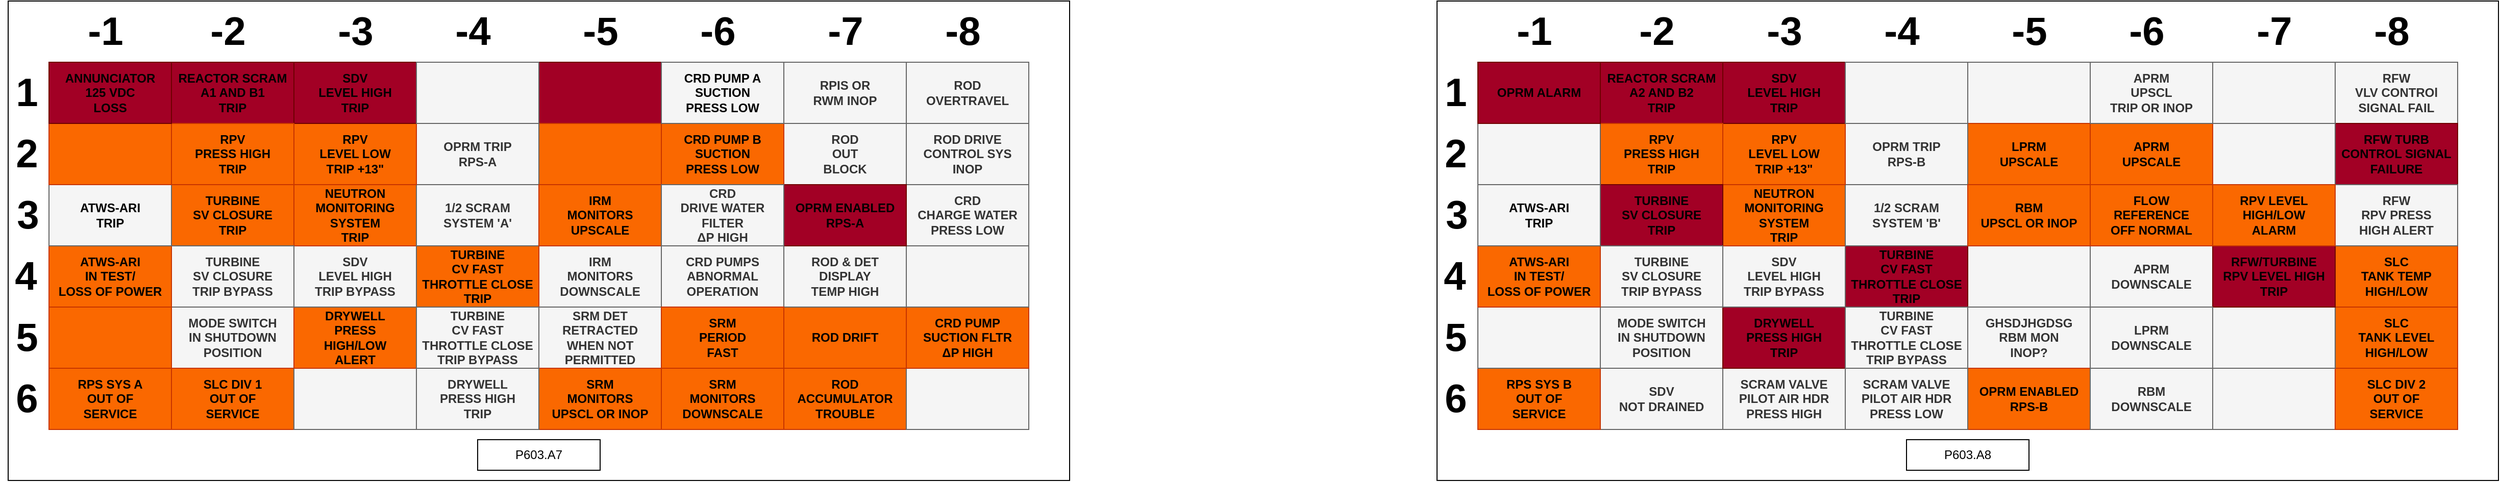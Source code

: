 <mxfile version="24.2.5" type="device">
  <diagram name="Page-1" id="h8Bcf1s3tBFt2Pz8XJp2">
    <mxGraphModel dx="1233" dy="720" grid="1" gridSize="10" guides="1" tooltips="1" connect="1" arrows="1" fold="1" page="1" pageScale="1" pageWidth="850" pageHeight="1100" math="0" shadow="0">
      <root>
        <mxCell id="0" />
        <mxCell id="1" parent="0" />
        <mxCell id="2YqUbFD5odln5tQl_1zN-1" value="" style="rounded=0;whiteSpace=wrap;html=1;" vertex="1" parent="1">
          <mxGeometry x="588" y="350" width="1040" height="470" as="geometry" />
        </mxCell>
        <mxCell id="2YqUbFD5odln5tQl_1zN-2" value="SRM DET&lt;div&gt;RETRACTED&lt;/div&gt;&lt;div&gt;WHEN NOT&lt;/div&gt;&lt;div&gt;PERMITTED&lt;/div&gt;" style="rounded=0;whiteSpace=wrap;html=1;fillColor=#f5f5f5;fontColor=#333333;strokeColor=#666666;labelBackgroundColor=none;fontSize=12;fontFamily=Helvetica;fontStyle=1" vertex="1" parent="1">
          <mxGeometry x="1108" y="650" width="120" height="60" as="geometry" />
        </mxCell>
        <mxCell id="2YqUbFD5odln5tQl_1zN-3" value="ROD&lt;div&gt;OVERTRAVEL&lt;/div&gt;" style="rounded=0;whiteSpace=wrap;html=1;fillColor=#f5f5f5;fontColor=#333333;strokeColor=#666666;labelBackgroundColor=none;fontSize=12;fontFamily=Helvetica;fontStyle=1" vertex="1" parent="1">
          <mxGeometry x="1468" y="410" width="120" height="60" as="geometry" />
        </mxCell>
        <mxCell id="2YqUbFD5odln5tQl_1zN-4" value="ROD&lt;div&gt;ACCUMULATOR&lt;/div&gt;&lt;div&gt;TROUBLE&lt;/div&gt;" style="rounded=0;whiteSpace=wrap;html=1;fillColor=#fa6800;fontColor=#000000;strokeColor=#C73500;labelBackgroundColor=none;fontSize=12;fontFamily=Helvetica;fontStyle=1" vertex="1" parent="1">
          <mxGeometry x="1348" y="710" width="120" height="60" as="geometry" />
        </mxCell>
        <mxCell id="2YqUbFD5odln5tQl_1zN-5" value="-1" style="text;html=1;align=center;verticalAlign=middle;resizable=0;points=[];autosize=1;strokeColor=none;fillColor=none;fontSize=39;fontStyle=1" vertex="1" parent="1">
          <mxGeometry x="653" y="350" width="60" height="60" as="geometry" />
        </mxCell>
        <mxCell id="2YqUbFD5odln5tQl_1zN-6" value="-2" style="text;html=1;align=center;verticalAlign=middle;resizable=0;points=[];autosize=1;strokeColor=none;fillColor=none;fontSize=39;fontStyle=1" vertex="1" parent="1">
          <mxGeometry x="773" y="350" width="60" height="60" as="geometry" />
        </mxCell>
        <mxCell id="2YqUbFD5odln5tQl_1zN-7" value="-3" style="text;html=1;align=center;verticalAlign=middle;resizable=0;points=[];autosize=1;strokeColor=none;fillColor=none;fontSize=39;fontStyle=1" vertex="1" parent="1">
          <mxGeometry x="898" y="350" width="60" height="60" as="geometry" />
        </mxCell>
        <mxCell id="2YqUbFD5odln5tQl_1zN-8" value="-4" style="text;html=1;align=center;verticalAlign=middle;resizable=0;points=[];autosize=1;strokeColor=none;fillColor=none;fontSize=39;fontStyle=1" vertex="1" parent="1">
          <mxGeometry x="1013" y="350" width="60" height="60" as="geometry" />
        </mxCell>
        <mxCell id="2YqUbFD5odln5tQl_1zN-9" value="-5" style="text;html=1;align=center;verticalAlign=middle;resizable=0;points=[];autosize=1;strokeColor=none;fillColor=none;fontSize=39;fontStyle=1" vertex="1" parent="1">
          <mxGeometry x="1138" y="350" width="60" height="60" as="geometry" />
        </mxCell>
        <mxCell id="2YqUbFD5odln5tQl_1zN-10" value="-6" style="text;html=1;align=center;verticalAlign=middle;resizable=0;points=[];autosize=1;strokeColor=none;fillColor=none;fontSize=39;fontStyle=1" vertex="1" parent="1">
          <mxGeometry x="1253" y="350" width="60" height="60" as="geometry" />
        </mxCell>
        <mxCell id="2YqUbFD5odln5tQl_1zN-11" value="-7" style="text;html=1;align=center;verticalAlign=middle;resizable=0;points=[];autosize=1;strokeColor=none;fillColor=none;fontSize=39;fontStyle=1" vertex="1" parent="1">
          <mxGeometry x="1378" y="350" width="60" height="60" as="geometry" />
        </mxCell>
        <mxCell id="2YqUbFD5odln5tQl_1zN-12" value="-8" style="text;html=1;align=center;verticalAlign=middle;resizable=0;points=[];autosize=1;strokeColor=none;fillColor=none;fontSize=39;fontStyle=1" vertex="1" parent="1">
          <mxGeometry x="1493" y="350" width="60" height="60" as="geometry" />
        </mxCell>
        <mxCell id="2YqUbFD5odln5tQl_1zN-13" value="1" style="text;html=1;align=center;verticalAlign=middle;resizable=0;points=[];autosize=1;strokeColor=none;fillColor=none;fontSize=39;fontStyle=1" vertex="1" parent="1">
          <mxGeometry x="581" y="410" width="50" height="60" as="geometry" />
        </mxCell>
        <mxCell id="2YqUbFD5odln5tQl_1zN-14" value="2" style="text;html=1;align=center;verticalAlign=middle;resizable=0;points=[];autosize=1;strokeColor=none;fillColor=none;fontSize=39;fontStyle=1" vertex="1" parent="1">
          <mxGeometry x="581" y="470" width="50" height="60" as="geometry" />
        </mxCell>
        <mxCell id="2YqUbFD5odln5tQl_1zN-15" value="3" style="text;html=1;align=center;verticalAlign=middle;resizable=0;points=[];autosize=1;strokeColor=none;fillColor=none;fontSize=39;fontStyle=1" vertex="1" parent="1">
          <mxGeometry x="582" y="530" width="50" height="60" as="geometry" />
        </mxCell>
        <mxCell id="2YqUbFD5odln5tQl_1zN-16" value="4" style="text;html=1;align=center;verticalAlign=middle;resizable=0;points=[];autosize=1;strokeColor=none;fillColor=none;fontSize=39;fontStyle=1" vertex="1" parent="1">
          <mxGeometry x="580" y="590" width="50" height="60" as="geometry" />
        </mxCell>
        <mxCell id="2YqUbFD5odln5tQl_1zN-17" value="5" style="text;html=1;align=center;verticalAlign=middle;resizable=0;points=[];autosize=1;strokeColor=none;fillColor=none;fontSize=39;fontStyle=1" vertex="1" parent="1">
          <mxGeometry x="581" y="650" width="50" height="60" as="geometry" />
        </mxCell>
        <mxCell id="2YqUbFD5odln5tQl_1zN-18" value="6" style="text;html=1;align=center;verticalAlign=middle;resizable=0;points=[];autosize=1;strokeColor=none;fillColor=none;fontSize=39;fontStyle=1" vertex="1" parent="1">
          <mxGeometry x="581" y="710" width="50" height="60" as="geometry" />
        </mxCell>
        <mxCell id="2YqUbFD5odln5tQl_1zN-19" value="P603.A7" style="rounded=0;whiteSpace=wrap;html=1;" vertex="1" parent="1">
          <mxGeometry x="1048" y="780" width="120" height="30" as="geometry" />
        </mxCell>
        <mxCell id="2YqUbFD5odln5tQl_1zN-20" value="" style="rounded=0;whiteSpace=wrap;html=1;fillColor=#f5f5f5;fontColor=#333333;strokeColor=#666666;labelBackgroundColor=none;fontSize=12;fontFamily=Helvetica;fontStyle=1" vertex="1" parent="1">
          <mxGeometry x="1468" y="710" width="120" height="60" as="geometry" />
        </mxCell>
        <mxCell id="2YqUbFD5odln5tQl_1zN-21" value="CRD PUMP&lt;div&gt;SUCTION FLTR&lt;/div&gt;&lt;div&gt;ΔP HIGH&lt;br&gt;&lt;/div&gt;" style="rounded=0;whiteSpace=wrap;html=1;fillColor=#fa6800;fontColor=#000000;strokeColor=#C73500;labelBackgroundColor=none;fontSize=12;fontFamily=Helvetica;fontStyle=1" vertex="1" parent="1">
          <mxGeometry x="1468" y="650" width="120" height="60" as="geometry" />
        </mxCell>
        <mxCell id="2YqUbFD5odln5tQl_1zN-22" value="" style="rounded=0;whiteSpace=wrap;html=1;fillColor=#f5f5f5;fontColor=#333333;strokeColor=#666666;labelBackgroundColor=none;fontSize=12;fontFamily=Helvetica;fontStyle=1" vertex="1" parent="1">
          <mxGeometry x="1468" y="590" width="120" height="60" as="geometry" />
        </mxCell>
        <mxCell id="2YqUbFD5odln5tQl_1zN-23" value="ROD DRIFT" style="rounded=0;whiteSpace=wrap;html=1;fillColor=#fa6800;fontColor=#000000;strokeColor=#C73500;labelBackgroundColor=none;fontSize=12;fontFamily=Helvetica;fontStyle=1" vertex="1" parent="1">
          <mxGeometry x="1348" y="650" width="120" height="60" as="geometry" />
        </mxCell>
        <mxCell id="2YqUbFD5odln5tQl_1zN-24" value="CRD PUMPS&lt;div&gt;ABNORMAL&lt;/div&gt;&lt;div&gt;OPERATION&lt;/div&gt;" style="rounded=0;whiteSpace=wrap;html=1;fillColor=#f5f5f5;fontColor=#333333;strokeColor=#666666;labelBackgroundColor=none;fontSize=12;fontFamily=Helvetica;fontStyle=1" vertex="1" parent="1">
          <mxGeometry x="1228" y="590" width="120" height="60" as="geometry" />
        </mxCell>
        <mxCell id="2YqUbFD5odln5tQl_1zN-25" value="ROD &amp;amp; DET&lt;div&gt;DISPLAY&lt;/div&gt;&lt;div&gt;TEMP HIGH&lt;/div&gt;" style="rounded=0;whiteSpace=wrap;html=1;fillColor=#f5f5f5;fontColor=#333333;strokeColor=#666666;labelBackgroundColor=none;fontSize=12;fontFamily=Helvetica;fontStyle=1" vertex="1" parent="1">
          <mxGeometry x="1348" y="590" width="120" height="60" as="geometry" />
        </mxCell>
        <mxCell id="2YqUbFD5odln5tQl_1zN-26" value="ROD DRIVE&lt;div&gt;CONTROL SYS&lt;/div&gt;&lt;div&gt;INOP&lt;/div&gt;" style="rounded=0;whiteSpace=wrap;html=1;fillColor=#f5f5f5;fontColor=#333333;strokeColor=#666666;labelBackgroundColor=none;fontSize=12;fontFamily=Helvetica;fontStyle=1" vertex="1" parent="1">
          <mxGeometry x="1468" y="470" width="120" height="60" as="geometry" />
        </mxCell>
        <mxCell id="2YqUbFD5odln5tQl_1zN-27" value="ROD&lt;div&gt;OUT&lt;/div&gt;&lt;div&gt;BLOCK&lt;/div&gt;" style="rounded=0;whiteSpace=wrap;html=1;fillColor=#f5f5f5;fontColor=#333333;strokeColor=#666666;labelBackgroundColor=none;fontSize=12;fontFamily=Helvetica;fontStyle=1" vertex="1" parent="1">
          <mxGeometry x="1348" y="470" width="120" height="60" as="geometry" />
        </mxCell>
        <mxCell id="2YqUbFD5odln5tQl_1zN-28" value="CRD PUMP B&lt;div&gt;SUCTION&lt;/div&gt;&lt;div&gt;PRESS LOW&lt;/div&gt;" style="rounded=0;whiteSpace=wrap;html=1;fillColor=#fa6800;fontColor=#000000;strokeColor=#C73500;labelBackgroundColor=none;fontSize=12;fontFamily=Helvetica;fontStyle=1" vertex="1" parent="1">
          <mxGeometry x="1228" y="470" width="120" height="60" as="geometry" />
        </mxCell>
        <mxCell id="2YqUbFD5odln5tQl_1zN-29" value="CRD&lt;div&gt;CHARGE WATER&lt;/div&gt;&lt;div&gt;PRESS LOW&lt;/div&gt;" style="rounded=0;whiteSpace=wrap;html=1;fillColor=#f5f5f5;fontColor=#333333;strokeColor=#666666;labelBackgroundColor=none;fontSize=12;fontFamily=Helvetica;fontStyle=1" vertex="1" parent="1">
          <mxGeometry x="1468" y="530" width="120" height="60" as="geometry" />
        </mxCell>
        <mxCell id="2YqUbFD5odln5tQl_1zN-30" value="RPIS OR&lt;div&gt;RWM INOP&lt;/div&gt;" style="rounded=0;whiteSpace=wrap;html=1;fillColor=#f5f5f5;fontColor=#333333;strokeColor=#666666;labelBackgroundColor=none;fontSize=12;fontFamily=Helvetica;fontStyle=1" vertex="1" parent="1">
          <mxGeometry x="1348" y="410" width="120" height="60" as="geometry" />
        </mxCell>
        <mxCell id="2YqUbFD5odln5tQl_1zN-31" value="" style="rounded=0;whiteSpace=wrap;html=1;fillColor=#a20025;fontColor=#000000;strokeColor=#6F0000;labelBackgroundColor=none;fontSize=12;fontFamily=Helvetica;fontStyle=1" vertex="1" parent="1">
          <mxGeometry x="1108" y="410" width="120" height="60" as="geometry" />
        </mxCell>
        <mxCell id="2YqUbFD5odln5tQl_1zN-32" value="" style="rounded=0;whiteSpace=wrap;html=1;fillColor=#fa6800;fontColor=#000000;strokeColor=#C73500;labelBackgroundColor=none;fontSize=12;fontFamily=Helvetica;fontStyle=1" vertex="1" parent="1">
          <mxGeometry x="1108" y="470" width="120" height="60" as="geometry" />
        </mxCell>
        <mxCell id="2YqUbFD5odln5tQl_1zN-33" value="OPRM ENABLED&lt;div&gt;RPS-A&lt;/div&gt;" style="rounded=0;whiteSpace=wrap;html=1;fillColor=#a20025;fontColor=#000000;strokeColor=#6F0000;labelBackgroundColor=none;fontSize=12;fontFamily=Helvetica;fontStyle=1" vertex="1" parent="1">
          <mxGeometry x="1348" y="530" width="120" height="60" as="geometry" />
        </mxCell>
        <mxCell id="2YqUbFD5odln5tQl_1zN-34" value="SRM&lt;div&gt;MONITORS&lt;/div&gt;&lt;div&gt;UPSCL OR INOP&lt;/div&gt;" style="rounded=0;whiteSpace=wrap;html=1;fillColor=#fa6800;fontColor=#000000;strokeColor=#C73500;labelBackgroundColor=none;fontSize=12;fontFamily=Helvetica;fontStyle=1" vertex="1" parent="1">
          <mxGeometry x="1108" y="710" width="120" height="60" as="geometry" />
        </mxCell>
        <mxCell id="2YqUbFD5odln5tQl_1zN-35" value="&lt;span style=&quot;color: rgb(0, 0, 0);&quot;&gt;CRD PUMP A&lt;/span&gt;&lt;div style=&quot;color: rgb(0, 0, 0);&quot;&gt;SUCTION&lt;/div&gt;&lt;div style=&quot;color: rgb(0, 0, 0);&quot;&gt;PRESS LOW&lt;/div&gt;" style="rounded=0;whiteSpace=wrap;html=1;fillColor=#f5f5f5;fontColor=#333333;strokeColor=#666666;labelBackgroundColor=none;fontSize=12;fontFamily=Helvetica;fontStyle=1" vertex="1" parent="1">
          <mxGeometry x="1228" y="410" width="120" height="60" as="geometry" />
        </mxCell>
        <mxCell id="2YqUbFD5odln5tQl_1zN-36" value="SRM&lt;div&gt;MONITORS&lt;/div&gt;&lt;div&gt;DOWNSCALE&lt;/div&gt;" style="rounded=0;whiteSpace=wrap;html=1;fillColor=#fa6800;fontColor=#000000;strokeColor=#C73500;labelBackgroundColor=none;fontSize=12;fontFamily=Helvetica;fontStyle=1" vertex="1" parent="1">
          <mxGeometry x="1228" y="710" width="120" height="60" as="geometry" />
        </mxCell>
        <mxCell id="2YqUbFD5odln5tQl_1zN-37" value="IRM&lt;div&gt;MONITORS&lt;/div&gt;&lt;div&gt;DOWNSCALE&lt;/div&gt;" style="rounded=0;whiteSpace=wrap;html=1;fillColor=#f5f5f5;fontColor=#333333;strokeColor=#666666;labelBackgroundColor=none;fontSize=12;fontFamily=Helvetica;fontStyle=1" vertex="1" parent="1">
          <mxGeometry x="1108" y="590" width="120" height="60" as="geometry" />
        </mxCell>
        <mxCell id="2YqUbFD5odln5tQl_1zN-38" value="DRYWELL&lt;div&gt;PRESS HIGH&lt;/div&gt;&lt;div&gt;TRIP&lt;/div&gt;" style="rounded=0;whiteSpace=wrap;html=1;fillColor=#f5f5f5;fontColor=#333333;strokeColor=#666666;labelBackgroundColor=none;fontSize=12;fontFamily=Helvetica;fontStyle=1" vertex="1" parent="1">
          <mxGeometry x="988" y="710" width="120" height="60" as="geometry" />
        </mxCell>
        <mxCell id="2YqUbFD5odln5tQl_1zN-39" value="MODE SWITCH&lt;div&gt;IN SHUTDOWN&lt;/div&gt;&lt;div&gt;POSITION&lt;/div&gt;" style="rounded=0;whiteSpace=wrap;html=1;fillColor=#f5f5f5;fontColor=#333333;strokeColor=#666666;labelBackgroundColor=none;fontSize=12;fontFamily=Helvetica;fontStyle=1" vertex="1" parent="1">
          <mxGeometry x="748" y="650" width="120" height="60" as="geometry" />
        </mxCell>
        <mxCell id="2YqUbFD5odln5tQl_1zN-40" value="SLC DIV 1&lt;div&gt;OUT OF&lt;/div&gt;&lt;div&gt;SERVICE&lt;/div&gt;" style="rounded=0;whiteSpace=wrap;html=1;fillColor=#fa6800;fontColor=#000000;strokeColor=#C73500;labelBackgroundColor=none;fontSize=12;fontFamily=Helvetica;fontStyle=1" vertex="1" parent="1">
          <mxGeometry x="748" y="710" width="120" height="60" as="geometry" />
        </mxCell>
        <mxCell id="2YqUbFD5odln5tQl_1zN-41" value="RPS SYS A&lt;div&gt;OUT OF&lt;/div&gt;&lt;div&gt;SERVICE&lt;/div&gt;" style="rounded=0;whiteSpace=wrap;html=1;fillColor=#fa6800;fontColor=#000000;strokeColor=#C73500;labelBackgroundColor=none;fontSize=12;fontFamily=Helvetica;fontStyle=1" vertex="1" parent="1">
          <mxGeometry x="628" y="710" width="120" height="60" as="geometry" />
        </mxCell>
        <mxCell id="2YqUbFD5odln5tQl_1zN-42" value="" style="rounded=0;whiteSpace=wrap;html=1;fillColor=#fa6800;fontColor=#000000;strokeColor=#C73500;labelBackgroundColor=none;fontSize=12;fontFamily=Helvetica;fontStyle=1" vertex="1" parent="1">
          <mxGeometry x="628" y="650" width="120" height="60" as="geometry" />
        </mxCell>
        <mxCell id="2YqUbFD5odln5tQl_1zN-43" value="" style="rounded=0;whiteSpace=wrap;html=1;fillColor=#f5f5f5;fontColor=#333333;strokeColor=#666666;labelBackgroundColor=none;fontSize=12;fontFamily=Helvetica;fontStyle=1" vertex="1" parent="1">
          <mxGeometry x="868" y="710" width="120" height="60" as="geometry" />
        </mxCell>
        <mxCell id="2YqUbFD5odln5tQl_1zN-44" value="DRYWELL&lt;br&gt;PRESS&lt;div&gt;HIGH/LOW&lt;/div&gt;&lt;div&gt;ALERT&lt;/div&gt;" style="rounded=0;whiteSpace=wrap;html=1;fillColor=#fa6800;fontColor=#000000;strokeColor=#C73500;labelBackgroundColor=none;fontSize=12;fontFamily=Helvetica;fontStyle=1" vertex="1" parent="1">
          <mxGeometry x="868" y="650" width="120" height="60" as="geometry" />
        </mxCell>
        <mxCell id="2YqUbFD5odln5tQl_1zN-45" value="TURBINE&lt;div&gt;CV FAST&lt;/div&gt;&lt;div&gt;THROTTLE CLOSE&lt;/div&gt;&lt;div&gt;TRIP&lt;/div&gt;" style="rounded=0;whiteSpace=wrap;html=1;fillColor=#fa6800;fontColor=#000000;strokeColor=#C73500;labelBackgroundColor=none;fontSize=12;fontFamily=Helvetica;fontStyle=1" vertex="1" parent="1">
          <mxGeometry x="988" y="590" width="120" height="60" as="geometry" />
        </mxCell>
        <mxCell id="2YqUbFD5odln5tQl_1zN-46" value="SDV&lt;div&gt;LEVEL HIGH&lt;/div&gt;&lt;div&gt;TRIP BYPASS&lt;/div&gt;" style="rounded=0;whiteSpace=wrap;html=1;fillColor=#f5f5f5;fontColor=#333333;strokeColor=#666666;labelBackgroundColor=none;fontSize=12;fontFamily=Helvetica;fontStyle=1" vertex="1" parent="1">
          <mxGeometry x="868" y="590" width="120" height="60" as="geometry" />
        </mxCell>
        <mxCell id="2YqUbFD5odln5tQl_1zN-47" value="NEUTRON&lt;div&gt;MONITORING&lt;/div&gt;&lt;div&gt;SYSTEM&lt;/div&gt;&lt;div&gt;TRIP&lt;/div&gt;" style="rounded=0;whiteSpace=wrap;html=1;fillColor=#fa6800;fontColor=#000000;strokeColor=#C73500;labelBackgroundColor=none;fontSize=12;fontFamily=Helvetica;fontStyle=1" vertex="1" parent="1">
          <mxGeometry x="868" y="530" width="120" height="60" as="geometry" />
        </mxCell>
        <mxCell id="2YqUbFD5odln5tQl_1zN-48" value="1/2 SCRAM&lt;div&gt;SYSTEM &#39;A&#39;&lt;/div&gt;" style="rounded=0;whiteSpace=wrap;html=1;fillColor=#f5f5f5;fontColor=#333333;strokeColor=#666666;labelBackgroundColor=none;fontSize=12;fontFamily=Helvetica;fontStyle=1" vertex="1" parent="1">
          <mxGeometry x="988" y="530" width="120" height="60" as="geometry" />
        </mxCell>
        <mxCell id="2YqUbFD5odln5tQl_1zN-49" value="OPRM TRIP&lt;div&gt;RPS-A&lt;/div&gt;" style="rounded=0;whiteSpace=wrap;html=1;fillColor=#f5f5f5;fontColor=#333333;strokeColor=#666666;labelBackgroundColor=none;fontSize=12;fontFamily=Helvetica;fontStyle=1" vertex="1" parent="1">
          <mxGeometry x="988" y="470" width="120" height="60" as="geometry" />
        </mxCell>
        <mxCell id="2YqUbFD5odln5tQl_1zN-50" value="RPV&lt;div&gt;LEVEL LOW&lt;/div&gt;&lt;div&gt;TRIP +13&quot;&lt;/div&gt;" style="rounded=0;whiteSpace=wrap;html=1;fillColor=#fa6800;fontColor=#000000;strokeColor=#C73500;labelBackgroundColor=none;fontSize=12;fontFamily=Helvetica;fontStyle=1" vertex="1" parent="1">
          <mxGeometry x="868" y="470" width="120" height="60" as="geometry" />
        </mxCell>
        <mxCell id="2YqUbFD5odln5tQl_1zN-51" value="SDV&lt;div&gt;LEVEL HIGH&lt;/div&gt;&lt;div&gt;TRIP&lt;/div&gt;" style="rounded=0;whiteSpace=wrap;html=1;fillColor=#a20025;fontColor=#000000;strokeColor=#6F0000;labelBackgroundColor=none;fontSize=12;fontFamily=Helvetica;fontStyle=1" vertex="1" parent="1">
          <mxGeometry x="868" y="410" width="120" height="60" as="geometry" />
        </mxCell>
        <mxCell id="2YqUbFD5odln5tQl_1zN-52" value="" style="rounded=0;whiteSpace=wrap;html=1;fillColor=#f5f5f5;fontColor=#333333;strokeColor=#666666;labelBackgroundColor=none;fontSize=12;fontFamily=Helvetica;fontStyle=1" vertex="1" parent="1">
          <mxGeometry x="988" y="410" width="120" height="60" as="geometry" />
        </mxCell>
        <mxCell id="2YqUbFD5odln5tQl_1zN-53" value="REACTOR SCRAM&lt;div&gt;A1 AND B1&lt;/div&gt;&lt;div&gt;TRIP&lt;/div&gt;" style="rounded=0;whiteSpace=wrap;html=1;fillColor=#a20025;fontColor=#000000;strokeColor=#6F0000;labelBackgroundColor=none;fontSize=12;fontFamily=Helvetica;fontStyle=1" vertex="1" parent="1">
          <mxGeometry x="748" y="410" width="120" height="60" as="geometry" />
        </mxCell>
        <mxCell id="2YqUbFD5odln5tQl_1zN-54" value="RPV&lt;div&gt;PRESS HIGH&lt;/div&gt;&lt;div&gt;TRIP&lt;/div&gt;" style="rounded=0;whiteSpace=wrap;html=1;fillColor=#fa6800;fontColor=#000000;strokeColor=#C73500;labelBackgroundColor=none;fontSize=12;fontFamily=Helvetica;fontStyle=1" vertex="1" parent="1">
          <mxGeometry x="748" y="470" width="120" height="60" as="geometry" />
        </mxCell>
        <mxCell id="2YqUbFD5odln5tQl_1zN-55" value="TURBINE&lt;div&gt;SV CLOSURE&lt;br&gt;&lt;span style=&quot;background-color: initial;&quot;&gt;TRIP&lt;/span&gt;&lt;/div&gt;" style="rounded=0;whiteSpace=wrap;html=1;fillColor=#fa6800;fontColor=#000000;strokeColor=#C73500;labelBackgroundColor=none;fontSize=12;fontFamily=Helvetica;fontStyle=1" vertex="1" parent="1">
          <mxGeometry x="748" y="530" width="120" height="60" as="geometry" />
        </mxCell>
        <mxCell id="2YqUbFD5odln5tQl_1zN-56" value="TURBINE&lt;div&gt;SV CLOSURE&lt;br&gt;&lt;span style=&quot;background-color: initial;&quot;&gt;TRIP BYPASS&lt;/span&gt;&lt;/div&gt;" style="rounded=0;whiteSpace=wrap;html=1;fillColor=#f5f5f5;fontColor=#333333;strokeColor=#666666;labelBackgroundColor=none;fontSize=12;fontFamily=Helvetica;fontStyle=1" vertex="1" parent="1">
          <mxGeometry x="748" y="590" width="120" height="60" as="geometry" />
        </mxCell>
        <mxCell id="2YqUbFD5odln5tQl_1zN-57" value="ATWS-ARI&lt;div&gt;IN TEST/&lt;/div&gt;&lt;div&gt;LOSS OF POWER&lt;/div&gt;" style="rounded=0;whiteSpace=wrap;html=1;fillColor=#fa6800;fontColor=#000000;strokeColor=#C73500;labelBackgroundColor=none;fontSize=12;fontFamily=Helvetica;fontStyle=1" vertex="1" parent="1">
          <mxGeometry x="628" y="590" width="120" height="60" as="geometry" />
        </mxCell>
        <mxCell id="2YqUbFD5odln5tQl_1zN-58" value="&lt;span style=&quot;color: rgb(0, 0, 0);&quot;&gt;ATWS-ARI&lt;/span&gt;&lt;div style=&quot;color: rgb(0, 0, 0);&quot;&gt;TRIP&lt;/div&gt;" style="rounded=0;whiteSpace=wrap;html=1;fillColor=#f5f5f5;fontColor=#333333;strokeColor=#666666;labelBackgroundColor=none;fontSize=12;fontFamily=Helvetica;fontStyle=1" vertex="1" parent="1">
          <mxGeometry x="628" y="530" width="120" height="60" as="geometry" />
        </mxCell>
        <mxCell id="2YqUbFD5odln5tQl_1zN-59" value="" style="rounded=0;whiteSpace=wrap;html=1;fillColor=#fa6800;fontColor=#000000;strokeColor=#C73500;labelBackgroundColor=none;fontSize=12;fontFamily=Helvetica;fontStyle=1" vertex="1" parent="1">
          <mxGeometry x="628" y="470" width="120" height="60" as="geometry" />
        </mxCell>
        <mxCell id="2YqUbFD5odln5tQl_1zN-60" value="ANNUNCIATOR&lt;div&gt;125 VDC&lt;/div&gt;&lt;div&gt;LOSS&lt;/div&gt;" style="rounded=0;whiteSpace=wrap;html=1;fillColor=#a20025;fontColor=#000000;strokeColor=#6F0000;labelBackgroundColor=none;fontSize=12;fontFamily=Helvetica;fontStyle=1" vertex="1" parent="1">
          <mxGeometry x="628" y="410" width="120" height="60" as="geometry" />
        </mxCell>
        <mxCell id="2YqUbFD5odln5tQl_1zN-61" value="IRM&lt;div&gt;MONITORS&lt;/div&gt;&lt;div&gt;UPSCALE&lt;/div&gt;" style="rounded=0;whiteSpace=wrap;html=1;fillColor=#fa6800;fontColor=#000000;strokeColor=#C73500;labelBackgroundColor=none;fontSize=12;fontFamily=Helvetica;fontStyle=1" vertex="1" parent="1">
          <mxGeometry x="1108" y="530" width="120" height="60" as="geometry" />
        </mxCell>
        <mxCell id="2YqUbFD5odln5tQl_1zN-62" value="SRM&lt;div&gt;PERIOD&lt;/div&gt;&lt;div&gt;FAST&lt;/div&gt;" style="rounded=0;whiteSpace=wrap;html=1;fillColor=#fa6800;fontColor=#000000;strokeColor=#C73500;labelBackgroundColor=none;fontSize=12;fontFamily=Helvetica;fontStyle=1" vertex="1" parent="1">
          <mxGeometry x="1228" y="650" width="120" height="60" as="geometry" />
        </mxCell>
        <mxCell id="2YqUbFD5odln5tQl_1zN-63" value="TURBINE&lt;div&gt;CV FAST&lt;/div&gt;&lt;div&gt;THROTTLE CLOSE&lt;/div&gt;&lt;div&gt;TRIP BYPASS&lt;/div&gt;" style="rounded=0;whiteSpace=wrap;html=1;fillColor=#f5f5f5;fontColor=#333333;strokeColor=#666666;labelBackgroundColor=none;fontSize=12;fontFamily=Helvetica;fontStyle=1" vertex="1" parent="1">
          <mxGeometry x="988" y="650" width="120" height="60" as="geometry" />
        </mxCell>
        <mxCell id="2YqUbFD5odln5tQl_1zN-64" value="CRD&lt;div&gt;DRIVE WATER&lt;/div&gt;&lt;div&gt;FILTER&lt;/div&gt;&lt;div&gt;ΔP HIGH&lt;br&gt;&lt;/div&gt;" style="rounded=0;whiteSpace=wrap;html=1;fillColor=#f5f5f5;fontColor=#333333;strokeColor=#666666;labelBackgroundColor=none;fontSize=12;fontFamily=Helvetica;fontStyle=1" vertex="1" parent="1">
          <mxGeometry x="1228" y="530" width="120" height="60" as="geometry" />
        </mxCell>
        <mxCell id="2YqUbFD5odln5tQl_1zN-65" value="" style="rounded=0;whiteSpace=wrap;html=1;" vertex="1" parent="1">
          <mxGeometry x="1988" y="350" width="1040" height="470" as="geometry" />
        </mxCell>
        <mxCell id="2YqUbFD5odln5tQl_1zN-66" value="GHSDJHGDSG&lt;div&gt;RBM MON&lt;/div&gt;&lt;div&gt;INOP?&lt;/div&gt;" style="rounded=0;whiteSpace=wrap;html=1;fillColor=#f5f5f5;fontColor=#333333;strokeColor=#666666;labelBackgroundColor=none;fontSize=12;fontFamily=Helvetica;fontStyle=1" vertex="1" parent="1">
          <mxGeometry x="2508" y="650" width="120" height="60" as="geometry" />
        </mxCell>
        <mxCell id="2YqUbFD5odln5tQl_1zN-67" value="RFW&lt;div&gt;VLV CONTROl&lt;/div&gt;&lt;div&gt;SIGNAL FAIL&lt;/div&gt;" style="rounded=0;whiteSpace=wrap;html=1;fillColor=#f5f5f5;fontColor=#333333;strokeColor=#666666;labelBackgroundColor=none;fontSize=12;fontFamily=Helvetica;fontStyle=1" vertex="1" parent="1">
          <mxGeometry x="2868" y="410" width="120" height="60" as="geometry" />
        </mxCell>
        <mxCell id="2YqUbFD5odln5tQl_1zN-68" value="" style="rounded=0;whiteSpace=wrap;html=1;fillColor=#f5f5f5;fontColor=#333333;strokeColor=#666666;labelBackgroundColor=none;fontSize=12;fontFamily=Helvetica;fontStyle=1" vertex="1" parent="1">
          <mxGeometry x="2748" y="710" width="120" height="60" as="geometry" />
        </mxCell>
        <mxCell id="2YqUbFD5odln5tQl_1zN-69" value="-1" style="text;html=1;align=center;verticalAlign=middle;resizable=0;points=[];autosize=1;strokeColor=none;fillColor=none;fontSize=39;fontStyle=1" vertex="1" parent="1">
          <mxGeometry x="2053" y="350" width="60" height="60" as="geometry" />
        </mxCell>
        <mxCell id="2YqUbFD5odln5tQl_1zN-70" value="-2" style="text;html=1;align=center;verticalAlign=middle;resizable=0;points=[];autosize=1;strokeColor=none;fillColor=none;fontSize=39;fontStyle=1" vertex="1" parent="1">
          <mxGeometry x="2173" y="350" width="60" height="60" as="geometry" />
        </mxCell>
        <mxCell id="2YqUbFD5odln5tQl_1zN-71" value="-3" style="text;html=1;align=center;verticalAlign=middle;resizable=0;points=[];autosize=1;strokeColor=none;fillColor=none;fontSize=39;fontStyle=1" vertex="1" parent="1">
          <mxGeometry x="2298" y="350" width="60" height="60" as="geometry" />
        </mxCell>
        <mxCell id="2YqUbFD5odln5tQl_1zN-72" value="-4" style="text;html=1;align=center;verticalAlign=middle;resizable=0;points=[];autosize=1;strokeColor=none;fillColor=none;fontSize=39;fontStyle=1" vertex="1" parent="1">
          <mxGeometry x="2413" y="350" width="60" height="60" as="geometry" />
        </mxCell>
        <mxCell id="2YqUbFD5odln5tQl_1zN-73" value="-5" style="text;html=1;align=center;verticalAlign=middle;resizable=0;points=[];autosize=1;strokeColor=none;fillColor=none;fontSize=39;fontStyle=1" vertex="1" parent="1">
          <mxGeometry x="2538" y="350" width="60" height="60" as="geometry" />
        </mxCell>
        <mxCell id="2YqUbFD5odln5tQl_1zN-74" value="-6" style="text;html=1;align=center;verticalAlign=middle;resizable=0;points=[];autosize=1;strokeColor=none;fillColor=none;fontSize=39;fontStyle=1" vertex="1" parent="1">
          <mxGeometry x="2653" y="350" width="60" height="60" as="geometry" />
        </mxCell>
        <mxCell id="2YqUbFD5odln5tQl_1zN-75" value="-7" style="text;html=1;align=center;verticalAlign=middle;resizable=0;points=[];autosize=1;strokeColor=none;fillColor=none;fontSize=39;fontStyle=1" vertex="1" parent="1">
          <mxGeometry x="2778" y="350" width="60" height="60" as="geometry" />
        </mxCell>
        <mxCell id="2YqUbFD5odln5tQl_1zN-76" value="-8" style="text;html=1;align=center;verticalAlign=middle;resizable=0;points=[];autosize=1;strokeColor=none;fillColor=none;fontSize=39;fontStyle=1" vertex="1" parent="1">
          <mxGeometry x="2893" y="350" width="60" height="60" as="geometry" />
        </mxCell>
        <mxCell id="2YqUbFD5odln5tQl_1zN-77" value="1" style="text;html=1;align=center;verticalAlign=middle;resizable=0;points=[];autosize=1;strokeColor=none;fillColor=none;fontSize=39;fontStyle=1" vertex="1" parent="1">
          <mxGeometry x="1981" y="410" width="50" height="60" as="geometry" />
        </mxCell>
        <mxCell id="2YqUbFD5odln5tQl_1zN-78" value="2" style="text;html=1;align=center;verticalAlign=middle;resizable=0;points=[];autosize=1;strokeColor=none;fillColor=none;fontSize=39;fontStyle=1" vertex="1" parent="1">
          <mxGeometry x="1981" y="470" width="50" height="60" as="geometry" />
        </mxCell>
        <mxCell id="2YqUbFD5odln5tQl_1zN-79" value="3" style="text;html=1;align=center;verticalAlign=middle;resizable=0;points=[];autosize=1;strokeColor=none;fillColor=none;fontSize=39;fontStyle=1" vertex="1" parent="1">
          <mxGeometry x="1982" y="530" width="50" height="60" as="geometry" />
        </mxCell>
        <mxCell id="2YqUbFD5odln5tQl_1zN-80" value="4" style="text;html=1;align=center;verticalAlign=middle;resizable=0;points=[];autosize=1;strokeColor=none;fillColor=none;fontSize=39;fontStyle=1" vertex="1" parent="1">
          <mxGeometry x="1980" y="590" width="50" height="60" as="geometry" />
        </mxCell>
        <mxCell id="2YqUbFD5odln5tQl_1zN-81" value="5" style="text;html=1;align=center;verticalAlign=middle;resizable=0;points=[];autosize=1;strokeColor=none;fillColor=none;fontSize=39;fontStyle=1" vertex="1" parent="1">
          <mxGeometry x="1981" y="650" width="50" height="60" as="geometry" />
        </mxCell>
        <mxCell id="2YqUbFD5odln5tQl_1zN-82" value="6" style="text;html=1;align=center;verticalAlign=middle;resizable=0;points=[];autosize=1;strokeColor=none;fillColor=none;fontSize=39;fontStyle=1" vertex="1" parent="1">
          <mxGeometry x="1981" y="710" width="50" height="60" as="geometry" />
        </mxCell>
        <mxCell id="2YqUbFD5odln5tQl_1zN-83" value="P603.A8" style="rounded=0;whiteSpace=wrap;html=1;" vertex="1" parent="1">
          <mxGeometry x="2448" y="780" width="120" height="30" as="geometry" />
        </mxCell>
        <mxCell id="2YqUbFD5odln5tQl_1zN-84" value="SLC DIV 2&lt;div&gt;OUT OF&lt;/div&gt;&lt;div&gt;SERVICE&lt;/div&gt;" style="rounded=0;whiteSpace=wrap;html=1;fillColor=#fa6800;fontColor=#000000;strokeColor=#C73500;labelBackgroundColor=none;fontSize=12;fontFamily=Helvetica;fontStyle=1" vertex="1" parent="1">
          <mxGeometry x="2868" y="710" width="120" height="60" as="geometry" />
        </mxCell>
        <mxCell id="2YqUbFD5odln5tQl_1zN-85" value="&lt;div&gt;SLC&lt;/div&gt;&lt;div&gt;TANK LEVEL&lt;/div&gt;&lt;div&gt;HIGH/LOW&lt;/div&gt;" style="rounded=0;whiteSpace=wrap;html=1;fillColor=#fa6800;fontColor=#000000;strokeColor=#C73500;labelBackgroundColor=none;fontSize=12;fontFamily=Helvetica;fontStyle=1" vertex="1" parent="1">
          <mxGeometry x="2868" y="650" width="120" height="60" as="geometry" />
        </mxCell>
        <mxCell id="2YqUbFD5odln5tQl_1zN-86" value="SLC&lt;div&gt;TANK TEMP&lt;/div&gt;&lt;div&gt;HIGH/LOW&lt;/div&gt;" style="rounded=0;whiteSpace=wrap;html=1;fillColor=#fa6800;fontColor=#000000;strokeColor=#C73500;labelBackgroundColor=none;fontSize=12;fontFamily=Helvetica;fontStyle=1" vertex="1" parent="1">
          <mxGeometry x="2868" y="590" width="120" height="60" as="geometry" />
        </mxCell>
        <mxCell id="2YqUbFD5odln5tQl_1zN-87" value="" style="rounded=0;whiteSpace=wrap;html=1;fillColor=#f5f5f5;fontColor=#333333;strokeColor=#666666;labelBackgroundColor=none;fontSize=12;fontFamily=Helvetica;fontStyle=1" vertex="1" parent="1">
          <mxGeometry x="2748" y="650" width="120" height="60" as="geometry" />
        </mxCell>
        <mxCell id="2YqUbFD5odln5tQl_1zN-88" value="APRM&lt;div&gt;DOWNSCALE&lt;/div&gt;" style="rounded=0;whiteSpace=wrap;html=1;fillColor=#f5f5f5;fontColor=#333333;strokeColor=#666666;labelBackgroundColor=none;fontSize=12;fontFamily=Helvetica;fontStyle=1" vertex="1" parent="1">
          <mxGeometry x="2628" y="590" width="120" height="60" as="geometry" />
        </mxCell>
        <mxCell id="2YqUbFD5odln5tQl_1zN-89" value="RFW/TURBINE&lt;div&gt;RPV LEVEL HIGH&lt;/div&gt;&lt;div&gt;TRIP&lt;/div&gt;" style="rounded=0;whiteSpace=wrap;html=1;fillColor=#a20025;fontColor=#000000;strokeColor=#6F0000;labelBackgroundColor=none;fontSize=12;fontFamily=Helvetica;fontStyle=1" vertex="1" parent="1">
          <mxGeometry x="2748" y="590" width="120" height="60" as="geometry" />
        </mxCell>
        <mxCell id="2YqUbFD5odln5tQl_1zN-90" value="RFW TURB&lt;br&gt;CONTROL SIGNAL&lt;div&gt;FAILURE&lt;/div&gt;" style="rounded=0;whiteSpace=wrap;html=1;fillColor=#a20025;fontColor=#000000;strokeColor=#6F0000;labelBackgroundColor=none;fontSize=12;fontFamily=Helvetica;fontStyle=1" vertex="1" parent="1">
          <mxGeometry x="2868" y="470" width="120" height="60" as="geometry" />
        </mxCell>
        <mxCell id="2YqUbFD5odln5tQl_1zN-91" value="" style="rounded=0;whiteSpace=wrap;html=1;fillColor=#f5f5f5;fontColor=#333333;strokeColor=#666666;labelBackgroundColor=none;fontSize=12;fontFamily=Helvetica;fontStyle=1" vertex="1" parent="1">
          <mxGeometry x="2748" y="470" width="120" height="60" as="geometry" />
        </mxCell>
        <mxCell id="2YqUbFD5odln5tQl_1zN-92" value="APRM&lt;div&gt;UPSCALE&lt;/div&gt;" style="rounded=0;whiteSpace=wrap;html=1;fillColor=#fa6800;fontColor=#000000;strokeColor=#C73500;labelBackgroundColor=none;fontSize=12;fontFamily=Helvetica;fontStyle=1" vertex="1" parent="1">
          <mxGeometry x="2628" y="470" width="120" height="60" as="geometry" />
        </mxCell>
        <mxCell id="2YqUbFD5odln5tQl_1zN-93" value="RFW&lt;div&gt;RPV PRESS&lt;/div&gt;&lt;div&gt;HIGH ALERT&lt;/div&gt;" style="rounded=0;whiteSpace=wrap;html=1;fillColor=#f5f5f5;fontColor=#333333;strokeColor=#666666;labelBackgroundColor=none;fontSize=12;fontFamily=Helvetica;fontStyle=1" vertex="1" parent="1">
          <mxGeometry x="2868" y="530" width="120" height="60" as="geometry" />
        </mxCell>
        <mxCell id="2YqUbFD5odln5tQl_1zN-94" value="" style="rounded=0;whiteSpace=wrap;html=1;fillColor=#f5f5f5;fontColor=#333333;strokeColor=#666666;labelBackgroundColor=none;fontSize=12;fontFamily=Helvetica;fontStyle=1" vertex="1" parent="1">
          <mxGeometry x="2748" y="410" width="120" height="60" as="geometry" />
        </mxCell>
        <mxCell id="2YqUbFD5odln5tQl_1zN-95" value="" style="rounded=0;whiteSpace=wrap;html=1;fillColor=#f5f5f5;fontColor=#333333;strokeColor=#666666;labelBackgroundColor=none;fontSize=12;fontFamily=Helvetica;fontStyle=1" vertex="1" parent="1">
          <mxGeometry x="2508" y="410" width="120" height="60" as="geometry" />
        </mxCell>
        <mxCell id="2YqUbFD5odln5tQl_1zN-96" value="LPRM&lt;div&gt;UPSCALE&lt;/div&gt;" style="rounded=0;whiteSpace=wrap;html=1;fillColor=#fa6800;fontColor=#000000;strokeColor=#C73500;labelBackgroundColor=none;fontSize=12;fontFamily=Helvetica;fontStyle=1" vertex="1" parent="1">
          <mxGeometry x="2508" y="470" width="120" height="60" as="geometry" />
        </mxCell>
        <mxCell id="2YqUbFD5odln5tQl_1zN-97" value="RPV LEVEL&lt;div&gt;HIGH/LOW&lt;/div&gt;&lt;div&gt;ALARM&lt;/div&gt;" style="rounded=0;whiteSpace=wrap;html=1;fillColor=#fa6800;fontColor=#000000;strokeColor=#C73500;labelBackgroundColor=none;fontSize=12;fontFamily=Helvetica;fontStyle=1" vertex="1" parent="1">
          <mxGeometry x="2748" y="530" width="120" height="60" as="geometry" />
        </mxCell>
        <mxCell id="2YqUbFD5odln5tQl_1zN-98" value="OPRM ENABLED&lt;div&gt;RPS-B&lt;/div&gt;" style="rounded=0;whiteSpace=wrap;html=1;fillColor=#fa6800;fontColor=#000000;strokeColor=#C73500;labelBackgroundColor=none;fontSize=12;fontFamily=Helvetica;fontStyle=1" vertex="1" parent="1">
          <mxGeometry x="2508" y="710" width="120" height="60" as="geometry" />
        </mxCell>
        <mxCell id="2YqUbFD5odln5tQl_1zN-99" value="APRM&lt;div&gt;UPSCL&lt;/div&gt;&lt;div&gt;TRIP OR INOP&lt;/div&gt;" style="rounded=0;whiteSpace=wrap;html=1;fillColor=#f5f5f5;fontColor=#333333;strokeColor=#666666;labelBackgroundColor=none;fontSize=12;fontFamily=Helvetica;fontStyle=1" vertex="1" parent="1">
          <mxGeometry x="2628" y="410" width="120" height="60" as="geometry" />
        </mxCell>
        <mxCell id="2YqUbFD5odln5tQl_1zN-100" value="RBM&lt;div&gt;DOWNSCALE&lt;/div&gt;" style="rounded=0;whiteSpace=wrap;html=1;fillColor=#f5f5f5;fontColor=#333333;strokeColor=#666666;labelBackgroundColor=none;fontSize=12;fontFamily=Helvetica;fontStyle=1" vertex="1" parent="1">
          <mxGeometry x="2628" y="710" width="120" height="60" as="geometry" />
        </mxCell>
        <mxCell id="2YqUbFD5odln5tQl_1zN-101" value="" style="rounded=0;whiteSpace=wrap;html=1;fillColor=#f5f5f5;fontColor=#333333;strokeColor=#666666;labelBackgroundColor=none;fontSize=12;fontFamily=Helvetica;fontStyle=1" vertex="1" parent="1">
          <mxGeometry x="2508" y="590" width="120" height="60" as="geometry" />
        </mxCell>
        <mxCell id="2YqUbFD5odln5tQl_1zN-102" value="SCRAM VALVE&lt;br&gt;PILOT AIR HDR&lt;div&gt;PRESS LOW&lt;/div&gt;" style="rounded=0;whiteSpace=wrap;html=1;fillColor=#f5f5f5;fontColor=#333333;strokeColor=#666666;labelBackgroundColor=none;fontSize=12;fontFamily=Helvetica;fontStyle=1" vertex="1" parent="1">
          <mxGeometry x="2388" y="710" width="120" height="60" as="geometry" />
        </mxCell>
        <mxCell id="2YqUbFD5odln5tQl_1zN-103" value="MODE SWITCH&lt;div&gt;IN SHUTDOWN&lt;/div&gt;&lt;div&gt;POSITION&lt;/div&gt;" style="rounded=0;whiteSpace=wrap;html=1;fillColor=#f5f5f5;fontColor=#333333;strokeColor=#666666;labelBackgroundColor=none;fontSize=12;fontFamily=Helvetica;fontStyle=1" vertex="1" parent="1">
          <mxGeometry x="2148" y="650" width="120" height="60" as="geometry" />
        </mxCell>
        <mxCell id="2YqUbFD5odln5tQl_1zN-104" value="SDV&lt;br&gt;NOT DRAINED" style="rounded=0;whiteSpace=wrap;html=1;fillColor=#f5f5f5;fontColor=#333333;strokeColor=#666666;labelBackgroundColor=none;fontSize=12;fontFamily=Helvetica;fontStyle=1" vertex="1" parent="1">
          <mxGeometry x="2148" y="710" width="120" height="60" as="geometry" />
        </mxCell>
        <mxCell id="2YqUbFD5odln5tQl_1zN-105" value="RPS SYS B&lt;div&gt;OUT OF&lt;/div&gt;&lt;div&gt;SERVICE&lt;/div&gt;" style="rounded=0;whiteSpace=wrap;html=1;fillColor=#fa6800;fontColor=#000000;strokeColor=#C73500;labelBackgroundColor=none;fontSize=12;fontFamily=Helvetica;fontStyle=1" vertex="1" parent="1">
          <mxGeometry x="2028" y="710" width="120" height="60" as="geometry" />
        </mxCell>
        <mxCell id="2YqUbFD5odln5tQl_1zN-106" value="" style="rounded=0;whiteSpace=wrap;html=1;fillColor=#f5f5f5;fontColor=#333333;strokeColor=#666666;labelBackgroundColor=none;fontSize=12;fontFamily=Helvetica;fontStyle=1" vertex="1" parent="1">
          <mxGeometry x="2028" y="650" width="120" height="60" as="geometry" />
        </mxCell>
        <mxCell id="2YqUbFD5odln5tQl_1zN-107" value="SCRAM VALVE&lt;br&gt;PILOT AIR HDR&lt;div&gt;PRESS HIGH&lt;/div&gt;" style="rounded=0;whiteSpace=wrap;html=1;fillColor=#f5f5f5;fontColor=#333333;strokeColor=#666666;labelBackgroundColor=none;fontSize=12;fontFamily=Helvetica;fontStyle=1" vertex="1" parent="1">
          <mxGeometry x="2268" y="710" width="120" height="60" as="geometry" />
        </mxCell>
        <mxCell id="2YqUbFD5odln5tQl_1zN-108" value="DRYWELL&lt;div&gt;PRESS HIGH&lt;/div&gt;&lt;div&gt;TRIP&lt;/div&gt;" style="rounded=0;whiteSpace=wrap;html=1;fillColor=#a20025;fontColor=#000000;strokeColor=#6F0000;labelBackgroundColor=none;fontSize=12;fontFamily=Helvetica;fontStyle=1" vertex="1" parent="1">
          <mxGeometry x="2268" y="650" width="120" height="60" as="geometry" />
        </mxCell>
        <mxCell id="2YqUbFD5odln5tQl_1zN-109" value="TURBINE&lt;div&gt;CV FAST&lt;/div&gt;&lt;div&gt;THROTTLE CLOSE&lt;/div&gt;&lt;div&gt;TRIP&lt;/div&gt;" style="rounded=0;whiteSpace=wrap;html=1;fillColor=#a20025;fontColor=#000000;strokeColor=#6F0000;labelBackgroundColor=none;fontSize=12;fontFamily=Helvetica;fontStyle=1" vertex="1" parent="1">
          <mxGeometry x="2388" y="590" width="120" height="60" as="geometry" />
        </mxCell>
        <mxCell id="2YqUbFD5odln5tQl_1zN-110" value="SDV&lt;div&gt;LEVEL HIGH&lt;/div&gt;&lt;div&gt;TRIP BYPASS&lt;/div&gt;" style="rounded=0;whiteSpace=wrap;html=1;fillColor=#f5f5f5;fontColor=#333333;strokeColor=#666666;labelBackgroundColor=none;fontSize=12;fontFamily=Helvetica;fontStyle=1" vertex="1" parent="1">
          <mxGeometry x="2268" y="590" width="120" height="60" as="geometry" />
        </mxCell>
        <mxCell id="2YqUbFD5odln5tQl_1zN-111" value="NEUTRON&lt;div&gt;MONITORING&lt;/div&gt;&lt;div&gt;SYSTEM&lt;/div&gt;&lt;div&gt;TRIP&lt;/div&gt;" style="rounded=0;whiteSpace=wrap;html=1;fillColor=#fa6800;fontColor=#000000;strokeColor=#C73500;labelBackgroundColor=none;fontSize=12;fontFamily=Helvetica;fontStyle=1" vertex="1" parent="1">
          <mxGeometry x="2268" y="530" width="120" height="60" as="geometry" />
        </mxCell>
        <mxCell id="2YqUbFD5odln5tQl_1zN-112" value="1/2 SCRAM&lt;div&gt;SYSTEM &#39;B&#39;&lt;/div&gt;" style="rounded=0;whiteSpace=wrap;html=1;fillColor=#f5f5f5;fontColor=#333333;strokeColor=#666666;labelBackgroundColor=none;fontSize=12;fontFamily=Helvetica;fontStyle=1" vertex="1" parent="1">
          <mxGeometry x="2388" y="530" width="120" height="60" as="geometry" />
        </mxCell>
        <mxCell id="2YqUbFD5odln5tQl_1zN-113" value="OPRM TRIP&lt;div&gt;RPS-B&lt;/div&gt;" style="rounded=0;whiteSpace=wrap;html=1;fillColor=#f5f5f5;fontColor=#333333;strokeColor=#666666;labelBackgroundColor=none;fontSize=12;fontFamily=Helvetica;fontStyle=1" vertex="1" parent="1">
          <mxGeometry x="2388" y="470" width="120" height="60" as="geometry" />
        </mxCell>
        <mxCell id="2YqUbFD5odln5tQl_1zN-114" value="RPV&lt;div&gt;LEVEL LOW&lt;/div&gt;&lt;div&gt;TRIP +13&quot;&lt;/div&gt;" style="rounded=0;whiteSpace=wrap;html=1;fillColor=#fa6800;fontColor=#000000;strokeColor=#C73500;labelBackgroundColor=none;fontSize=12;fontFamily=Helvetica;fontStyle=1" vertex="1" parent="1">
          <mxGeometry x="2268" y="470" width="120" height="60" as="geometry" />
        </mxCell>
        <mxCell id="2YqUbFD5odln5tQl_1zN-115" value="SDV&lt;div&gt;LEVEL HIGH&lt;/div&gt;&lt;div&gt;TRIP&lt;/div&gt;" style="rounded=0;whiteSpace=wrap;html=1;fillColor=#a20025;fontColor=#000000;strokeColor=#6F0000;labelBackgroundColor=none;fontSize=12;fontFamily=Helvetica;fontStyle=1" vertex="1" parent="1">
          <mxGeometry x="2268" y="410" width="120" height="60" as="geometry" />
        </mxCell>
        <mxCell id="2YqUbFD5odln5tQl_1zN-116" value="" style="rounded=0;whiteSpace=wrap;html=1;fillColor=#f5f5f5;fontColor=#333333;strokeColor=#666666;labelBackgroundColor=none;fontSize=12;fontFamily=Helvetica;fontStyle=1" vertex="1" parent="1">
          <mxGeometry x="2388" y="410" width="120" height="60" as="geometry" />
        </mxCell>
        <mxCell id="2YqUbFD5odln5tQl_1zN-117" value="REACTOR SCRAM&lt;div&gt;A2 AND B2&lt;/div&gt;&lt;div&gt;TRIP&lt;/div&gt;" style="rounded=0;whiteSpace=wrap;html=1;fillColor=#a20025;fontColor=#000000;strokeColor=#6F0000;labelBackgroundColor=none;fontSize=12;fontFamily=Helvetica;fontStyle=1" vertex="1" parent="1">
          <mxGeometry x="2148" y="410" width="120" height="60" as="geometry" />
        </mxCell>
        <mxCell id="2YqUbFD5odln5tQl_1zN-118" value="RPV&lt;div&gt;PRESS HIGH&lt;/div&gt;&lt;div&gt;TRIP&lt;/div&gt;" style="rounded=0;whiteSpace=wrap;html=1;fillColor=#fa6800;fontColor=#000000;strokeColor=#C73500;labelBackgroundColor=none;fontSize=12;fontFamily=Helvetica;fontStyle=1" vertex="1" parent="1">
          <mxGeometry x="2148" y="470" width="120" height="60" as="geometry" />
        </mxCell>
        <mxCell id="2YqUbFD5odln5tQl_1zN-119" value="TURBINE&lt;div&gt;SV CLOSURE&lt;br&gt;&lt;span style=&quot;background-color: initial;&quot;&gt;TRIP&lt;/span&gt;&lt;/div&gt;" style="rounded=0;whiteSpace=wrap;html=1;fillColor=#a20025;fontColor=#000000;strokeColor=#6F0000;labelBackgroundColor=none;fontSize=12;fontFamily=Helvetica;fontStyle=1" vertex="1" parent="1">
          <mxGeometry x="2148" y="530" width="120" height="60" as="geometry" />
        </mxCell>
        <mxCell id="2YqUbFD5odln5tQl_1zN-120" value="TURBINE&lt;div&gt;SV CLOSURE&lt;br&gt;&lt;span style=&quot;background-color: initial;&quot;&gt;TRIP BYPASS&lt;/span&gt;&lt;/div&gt;" style="rounded=0;whiteSpace=wrap;html=1;fillColor=#f5f5f5;fontColor=#333333;strokeColor=#666666;labelBackgroundColor=none;fontSize=12;fontFamily=Helvetica;fontStyle=1" vertex="1" parent="1">
          <mxGeometry x="2148" y="590" width="120" height="60" as="geometry" />
        </mxCell>
        <mxCell id="2YqUbFD5odln5tQl_1zN-121" value="ATWS-ARI&lt;div&gt;IN TEST/&lt;/div&gt;&lt;div&gt;LOSS OF POWER&lt;/div&gt;" style="rounded=0;whiteSpace=wrap;html=1;fillColor=#fa6800;fontColor=#000000;strokeColor=#C73500;labelBackgroundColor=none;fontSize=12;fontFamily=Helvetica;fontStyle=1" vertex="1" parent="1">
          <mxGeometry x="2028" y="590" width="120" height="60" as="geometry" />
        </mxCell>
        <mxCell id="2YqUbFD5odln5tQl_1zN-122" value="&lt;span style=&quot;color: rgb(0, 0, 0);&quot;&gt;ATWS-ARI&lt;/span&gt;&lt;div style=&quot;color: rgb(0, 0, 0);&quot;&gt;TRIP&lt;/div&gt;" style="rounded=0;whiteSpace=wrap;html=1;fillColor=#f5f5f5;fontColor=#333333;strokeColor=#666666;labelBackgroundColor=none;fontSize=12;fontFamily=Helvetica;fontStyle=1" vertex="1" parent="1">
          <mxGeometry x="2028" y="530" width="120" height="60" as="geometry" />
        </mxCell>
        <mxCell id="2YqUbFD5odln5tQl_1zN-123" value="" style="rounded=0;whiteSpace=wrap;html=1;fillColor=#f5f5f5;fontColor=#333333;strokeColor=#666666;labelBackgroundColor=none;fontSize=12;fontFamily=Helvetica;fontStyle=1" vertex="1" parent="1">
          <mxGeometry x="2028" y="470" width="120" height="60" as="geometry" />
        </mxCell>
        <mxCell id="2YqUbFD5odln5tQl_1zN-124" value="OPRM ALARM" style="rounded=0;whiteSpace=wrap;html=1;fillColor=#a20025;fontColor=#000000;strokeColor=#6F0000;labelBackgroundColor=none;fontSize=12;fontFamily=Helvetica;fontStyle=1" vertex="1" parent="1">
          <mxGeometry x="2028" y="410" width="120" height="60" as="geometry" />
        </mxCell>
        <mxCell id="2YqUbFD5odln5tQl_1zN-125" value="RBM&lt;div&gt;UPSCL OR INOP&lt;/div&gt;" style="rounded=0;whiteSpace=wrap;html=1;fillColor=#fa6800;fontColor=#000000;strokeColor=#C73500;labelBackgroundColor=none;fontSize=12;fontFamily=Helvetica;fontStyle=1" vertex="1" parent="1">
          <mxGeometry x="2508" y="530" width="120" height="60" as="geometry" />
        </mxCell>
        <mxCell id="2YqUbFD5odln5tQl_1zN-126" value="LPRM&lt;div&gt;DOWNSCALE&lt;/div&gt;" style="rounded=0;whiteSpace=wrap;html=1;fillColor=#f5f5f5;fontColor=#333333;strokeColor=#666666;labelBackgroundColor=none;fontSize=12;fontFamily=Helvetica;fontStyle=1" vertex="1" parent="1">
          <mxGeometry x="2628" y="650" width="120" height="60" as="geometry" />
        </mxCell>
        <mxCell id="2YqUbFD5odln5tQl_1zN-127" value="TURBINE&lt;div&gt;CV FAST&lt;/div&gt;&lt;div&gt;THROTTLE CLOSE&lt;/div&gt;&lt;div&gt;TRIP BYPASS&lt;/div&gt;" style="rounded=0;whiteSpace=wrap;html=1;fillColor=#f5f5f5;fontColor=#333333;strokeColor=#666666;labelBackgroundColor=none;fontSize=12;fontFamily=Helvetica;fontStyle=1" vertex="1" parent="1">
          <mxGeometry x="2388" y="650" width="120" height="60" as="geometry" />
        </mxCell>
        <mxCell id="2YqUbFD5odln5tQl_1zN-128" value="&lt;div&gt;FLOW&lt;/div&gt;&lt;div&gt;REFERENCE&lt;/div&gt;&lt;div&gt;OFF NORMAL&lt;/div&gt;" style="rounded=0;whiteSpace=wrap;html=1;fillColor=#fa6800;fontColor=#000000;strokeColor=#C73500;labelBackgroundColor=none;fontSize=12;fontFamily=Helvetica;fontStyle=1" vertex="1" parent="1">
          <mxGeometry x="2628" y="530" width="120" height="60" as="geometry" />
        </mxCell>
      </root>
    </mxGraphModel>
  </diagram>
</mxfile>
